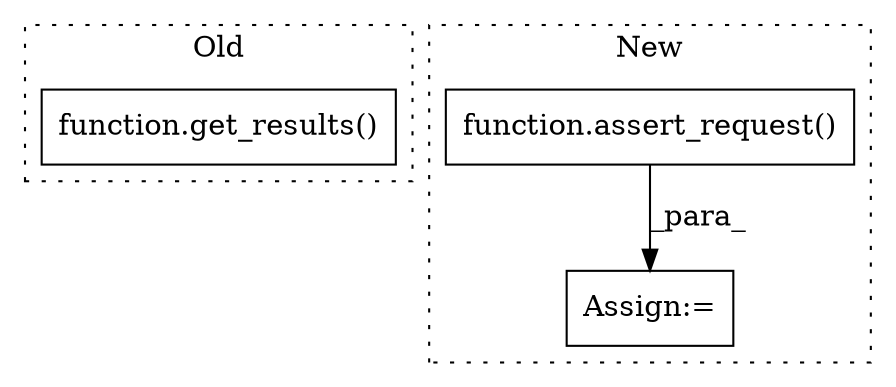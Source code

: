 digraph G {
subgraph cluster0 {
1 [label="function.get_results()" a="75" s="1347" l="54" shape="box"];
label = "Old";
style="dotted";
}
subgraph cluster1 {
2 [label="function.assert_request()" a="75" s="1819" l="184" shape="box"];
3 [label="Assign:=" a="68" s="1816" l="3" shape="box"];
label = "New";
style="dotted";
}
2 -> 3 [label="_para_"];
}